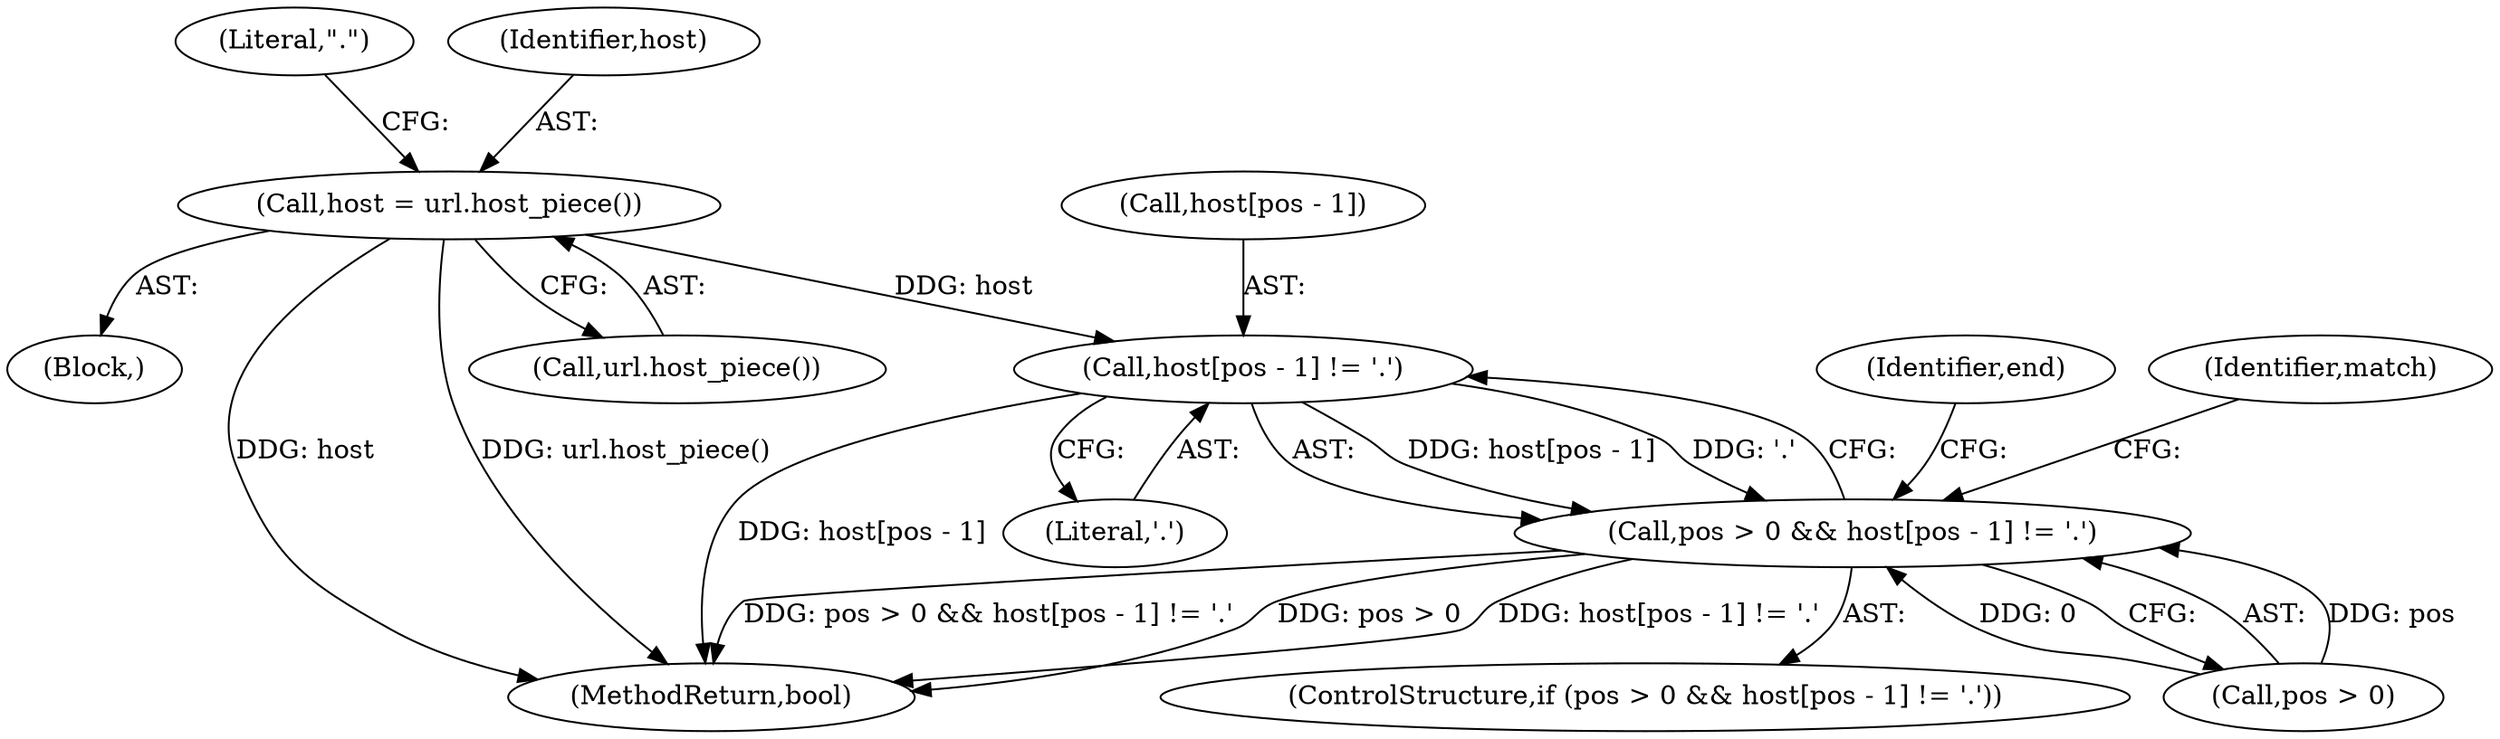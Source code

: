 digraph "0_Chrome_2649de11c562aa96d336c06136a1a20c01711be0_3@array" {
"1000156" [label="(Call,host[pos - 1] != '.')"];
"1000126" [label="(Call,host = url.host_piece())"];
"1000152" [label="(Call,pos > 0 && host[pos - 1] != '.')"];
"1000153" [label="(Call,pos > 0)"];
"1000152" [label="(Call,pos > 0 && host[pos - 1] != '.')"];
"1000124" [label="(Block,)"];
"1000241" [label="(MethodReturn,bool)"];
"1000156" [label="(Call,host[pos - 1] != '.')"];
"1000128" [label="(Call,url.host_piece())"];
"1000181" [label="(Identifier,end)"];
"1000162" [label="(Literal,'.')"];
"1000131" [label="(Literal,\".\")"];
"1000151" [label="(ControlStructure,if (pos > 0 && host[pos - 1] != '.'))"];
"1000157" [label="(Call,host[pos - 1])"];
"1000127" [label="(Identifier,host)"];
"1000165" [label="(Identifier,match)"];
"1000126" [label="(Call,host = url.host_piece())"];
"1000156" -> "1000152"  [label="AST: "];
"1000156" -> "1000162"  [label="CFG: "];
"1000157" -> "1000156"  [label="AST: "];
"1000162" -> "1000156"  [label="AST: "];
"1000152" -> "1000156"  [label="CFG: "];
"1000156" -> "1000241"  [label="DDG: host[pos - 1]"];
"1000156" -> "1000152"  [label="DDG: host[pos - 1]"];
"1000156" -> "1000152"  [label="DDG: '.'"];
"1000126" -> "1000156"  [label="DDG: host"];
"1000126" -> "1000124"  [label="AST: "];
"1000126" -> "1000128"  [label="CFG: "];
"1000127" -> "1000126"  [label="AST: "];
"1000128" -> "1000126"  [label="AST: "];
"1000131" -> "1000126"  [label="CFG: "];
"1000126" -> "1000241"  [label="DDG: host"];
"1000126" -> "1000241"  [label="DDG: url.host_piece()"];
"1000152" -> "1000151"  [label="AST: "];
"1000152" -> "1000153"  [label="CFG: "];
"1000153" -> "1000152"  [label="AST: "];
"1000165" -> "1000152"  [label="CFG: "];
"1000181" -> "1000152"  [label="CFG: "];
"1000152" -> "1000241"  [label="DDG: pos > 0 && host[pos - 1] != '.'"];
"1000152" -> "1000241"  [label="DDG: pos > 0"];
"1000152" -> "1000241"  [label="DDG: host[pos - 1] != '.'"];
"1000153" -> "1000152"  [label="DDG: pos"];
"1000153" -> "1000152"  [label="DDG: 0"];
}
